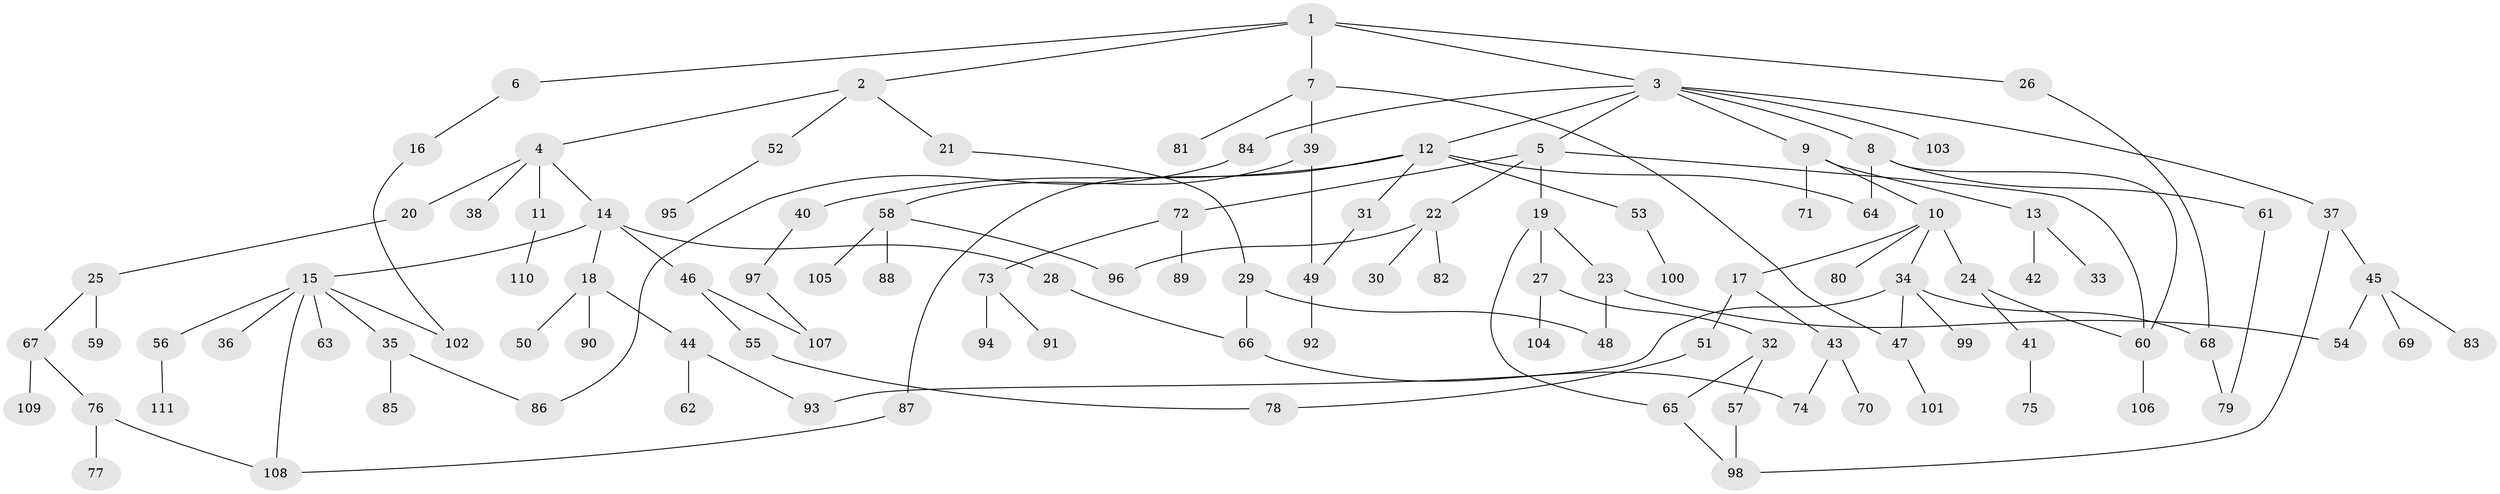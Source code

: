 // Generated by graph-tools (version 1.1) at 2025/13/03/09/25 04:13:32]
// undirected, 111 vertices, 132 edges
graph export_dot {
graph [start="1"]
  node [color=gray90,style=filled];
  1;
  2;
  3;
  4;
  5;
  6;
  7;
  8;
  9;
  10;
  11;
  12;
  13;
  14;
  15;
  16;
  17;
  18;
  19;
  20;
  21;
  22;
  23;
  24;
  25;
  26;
  27;
  28;
  29;
  30;
  31;
  32;
  33;
  34;
  35;
  36;
  37;
  38;
  39;
  40;
  41;
  42;
  43;
  44;
  45;
  46;
  47;
  48;
  49;
  50;
  51;
  52;
  53;
  54;
  55;
  56;
  57;
  58;
  59;
  60;
  61;
  62;
  63;
  64;
  65;
  66;
  67;
  68;
  69;
  70;
  71;
  72;
  73;
  74;
  75;
  76;
  77;
  78;
  79;
  80;
  81;
  82;
  83;
  84;
  85;
  86;
  87;
  88;
  89;
  90;
  91;
  92;
  93;
  94;
  95;
  96;
  97;
  98;
  99;
  100;
  101;
  102;
  103;
  104;
  105;
  106;
  107;
  108;
  109;
  110;
  111;
  1 -- 2;
  1 -- 3;
  1 -- 6;
  1 -- 7;
  1 -- 26;
  2 -- 4;
  2 -- 21;
  2 -- 52;
  3 -- 5;
  3 -- 8;
  3 -- 9;
  3 -- 12;
  3 -- 37;
  3 -- 84;
  3 -- 103;
  4 -- 11;
  4 -- 14;
  4 -- 20;
  4 -- 38;
  5 -- 19;
  5 -- 22;
  5 -- 72;
  5 -- 60;
  6 -- 16;
  7 -- 39;
  7 -- 81;
  7 -- 47;
  8 -- 60;
  8 -- 61;
  8 -- 64;
  9 -- 10;
  9 -- 13;
  9 -- 71;
  10 -- 17;
  10 -- 24;
  10 -- 34;
  10 -- 80;
  11 -- 110;
  12 -- 31;
  12 -- 40;
  12 -- 53;
  12 -- 64;
  12 -- 87;
  13 -- 33;
  13 -- 42;
  14 -- 15;
  14 -- 18;
  14 -- 28;
  14 -- 46;
  15 -- 35;
  15 -- 36;
  15 -- 56;
  15 -- 63;
  15 -- 102;
  15 -- 108;
  16 -- 102;
  17 -- 43;
  17 -- 51;
  18 -- 44;
  18 -- 50;
  18 -- 90;
  19 -- 23;
  19 -- 27;
  19 -- 65;
  20 -- 25;
  21 -- 29;
  22 -- 30;
  22 -- 82;
  22 -- 96;
  23 -- 48;
  23 -- 54;
  24 -- 41;
  24 -- 60;
  25 -- 59;
  25 -- 67;
  26 -- 68;
  27 -- 32;
  27 -- 104;
  28 -- 66;
  29 -- 66;
  29 -- 48;
  31 -- 49;
  32 -- 57;
  32 -- 65;
  34 -- 47;
  34 -- 68;
  34 -- 93;
  34 -- 99;
  35 -- 85;
  35 -- 86;
  37 -- 45;
  37 -- 98;
  39 -- 58;
  39 -- 49;
  40 -- 97;
  41 -- 75;
  43 -- 70;
  43 -- 74;
  44 -- 62;
  44 -- 93;
  45 -- 54;
  45 -- 69;
  45 -- 83;
  46 -- 55;
  46 -- 107;
  47 -- 101;
  49 -- 92;
  51 -- 78;
  52 -- 95;
  53 -- 100;
  55 -- 78;
  56 -- 111;
  57 -- 98;
  58 -- 88;
  58 -- 105;
  58 -- 96;
  60 -- 106;
  61 -- 79;
  65 -- 98;
  66 -- 74;
  67 -- 76;
  67 -- 109;
  68 -- 79;
  72 -- 73;
  72 -- 89;
  73 -- 91;
  73 -- 94;
  76 -- 77;
  76 -- 108;
  84 -- 86;
  87 -- 108;
  97 -- 107;
}
